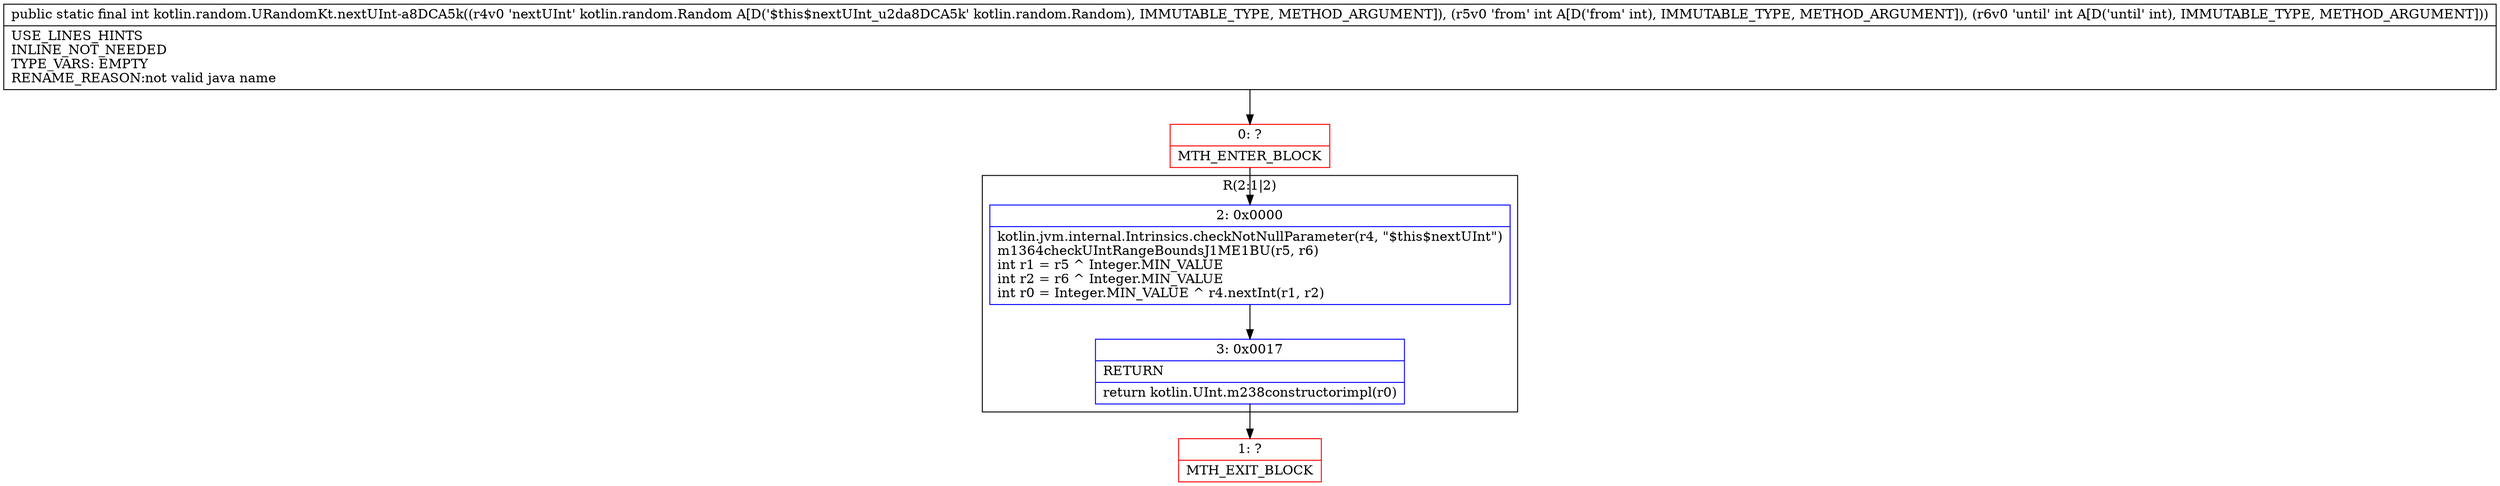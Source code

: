 digraph "CFG forkotlin.random.URandomKt.nextUInt\-a8DCA5k(Lkotlin\/random\/Random;II)I" {
subgraph cluster_Region_1386784969 {
label = "R(2:1|2)";
node [shape=record,color=blue];
Node_2 [shape=record,label="{2\:\ 0x0000|kotlin.jvm.internal.Intrinsics.checkNotNullParameter(r4, \"$this$nextUInt\")\lm1364checkUIntRangeBoundsJ1ME1BU(r5, r6)\lint r1 = r5 ^ Integer.MIN_VALUE\lint r2 = r6 ^ Integer.MIN_VALUE\lint r0 = Integer.MIN_VALUE ^ r4.nextInt(r1, r2)\l}"];
Node_3 [shape=record,label="{3\:\ 0x0017|RETURN\l|return kotlin.UInt.m238constructorimpl(r0)\l}"];
}
Node_0 [shape=record,color=red,label="{0\:\ ?|MTH_ENTER_BLOCK\l}"];
Node_1 [shape=record,color=red,label="{1\:\ ?|MTH_EXIT_BLOCK\l}"];
MethodNode[shape=record,label="{public static final int kotlin.random.URandomKt.nextUInt\-a8DCA5k((r4v0 'nextUInt' kotlin.random.Random A[D('$this$nextUInt_u2da8DCA5k' kotlin.random.Random), IMMUTABLE_TYPE, METHOD_ARGUMENT]), (r5v0 'from' int A[D('from' int), IMMUTABLE_TYPE, METHOD_ARGUMENT]), (r6v0 'until' int A[D('until' int), IMMUTABLE_TYPE, METHOD_ARGUMENT]))  | USE_LINES_HINTS\lINLINE_NOT_NEEDED\lTYPE_VARS: EMPTY\lRENAME_REASON:not valid java name\l}"];
MethodNode -> Node_0;Node_2 -> Node_3;
Node_3 -> Node_1;
Node_0 -> Node_2;
}

